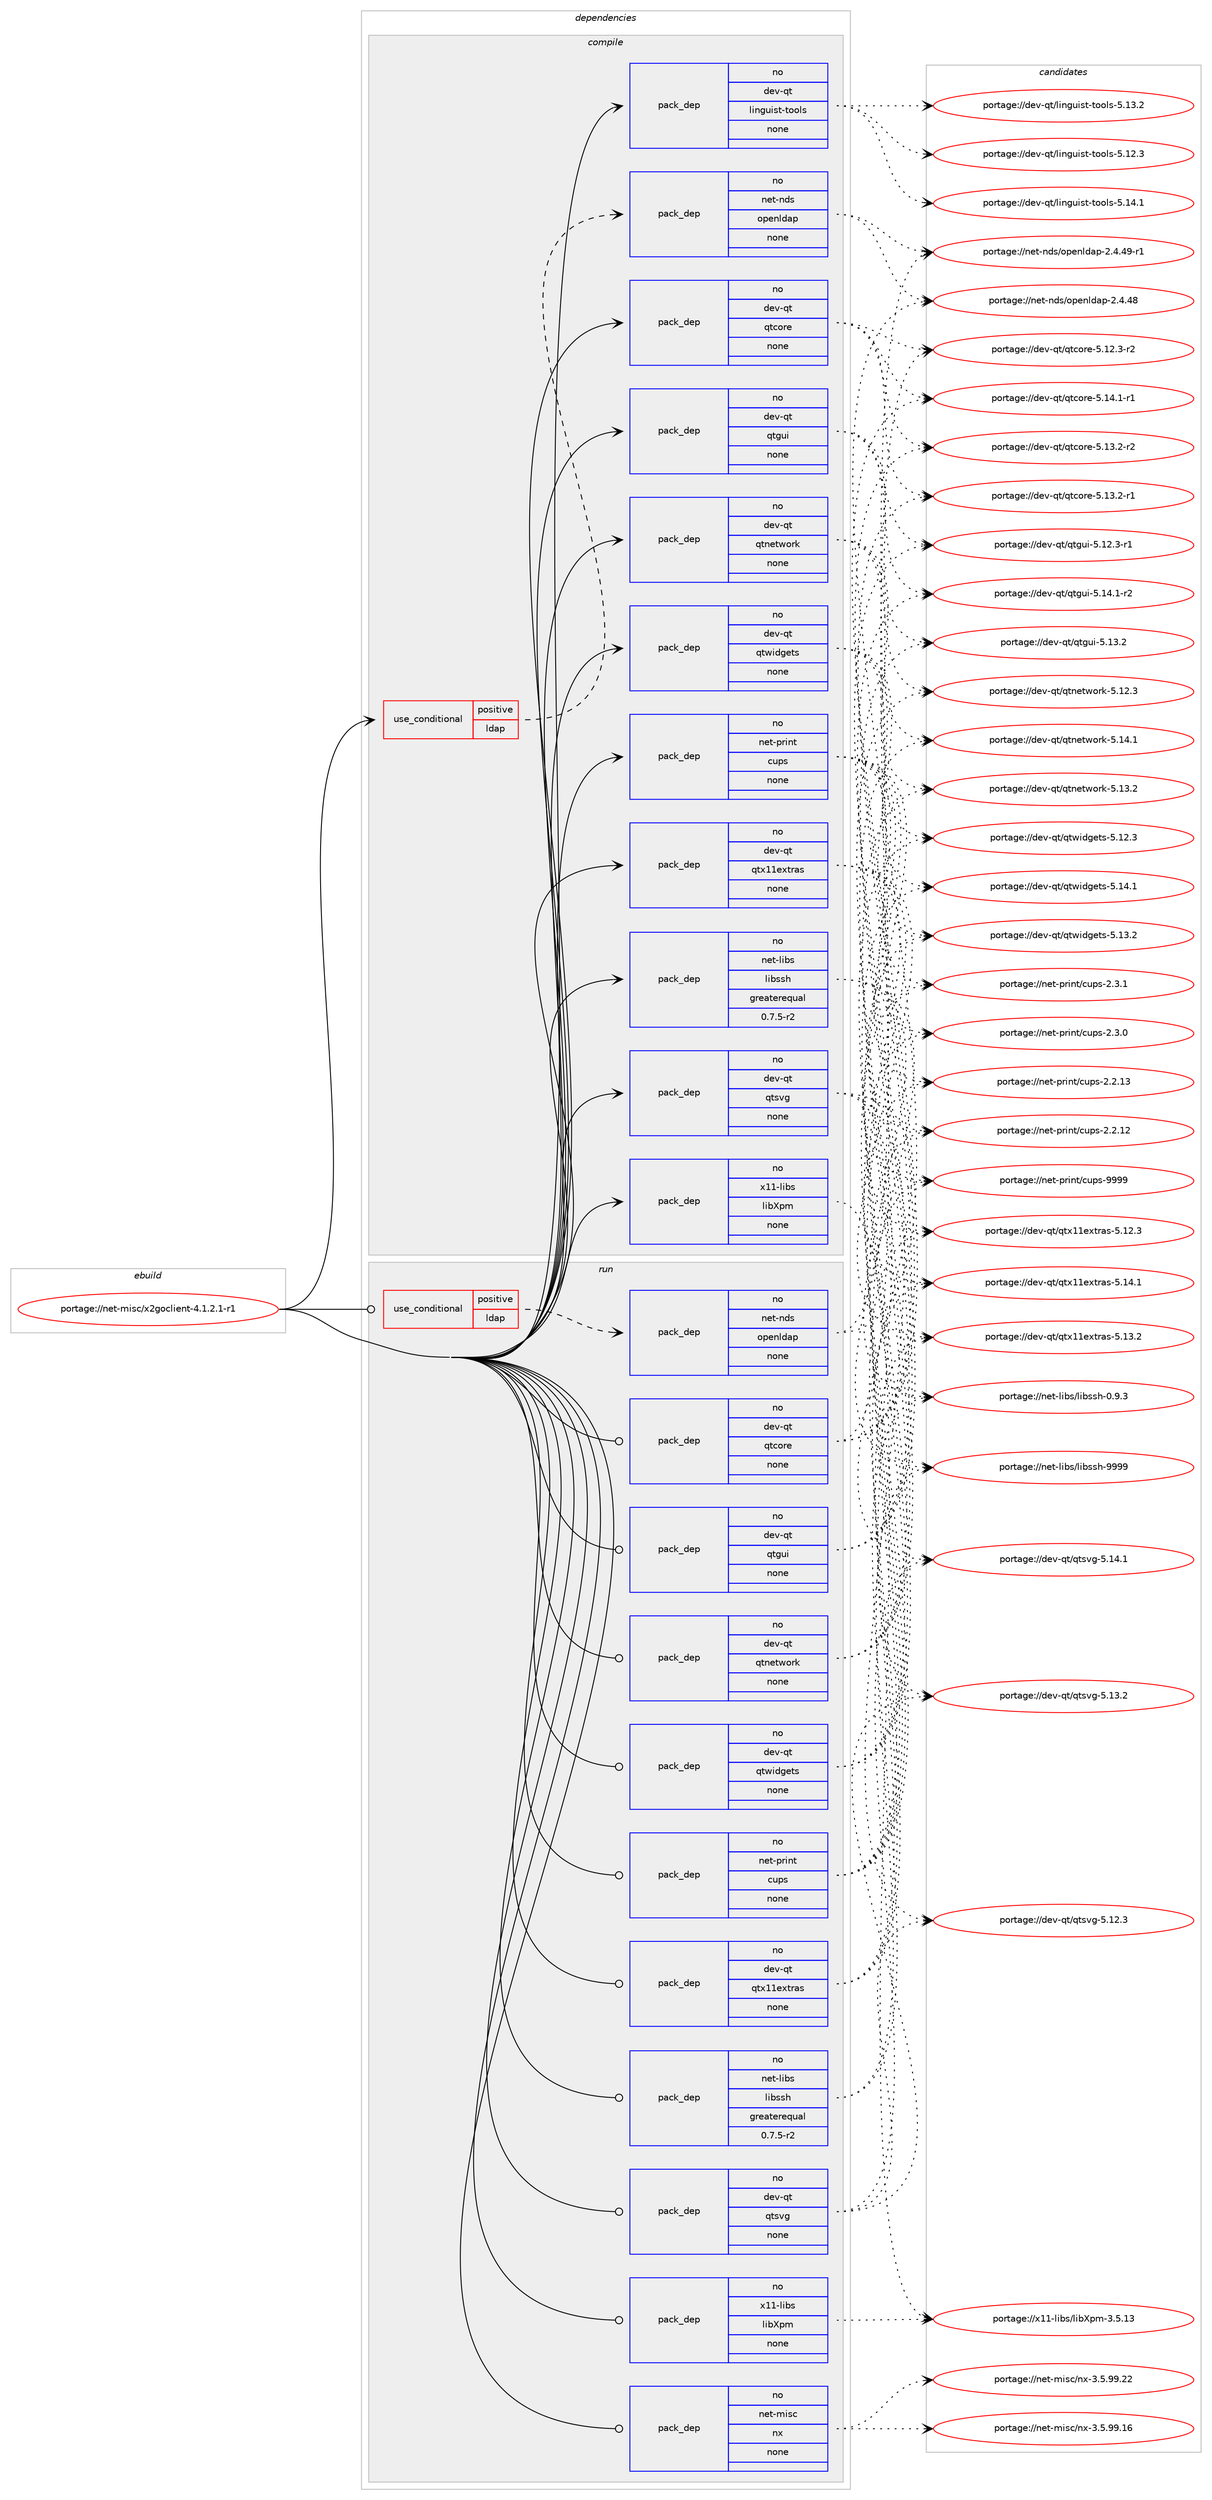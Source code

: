 digraph prolog {

# *************
# Graph options
# *************

newrank=true;
concentrate=true;
compound=true;
graph [rankdir=LR,fontname=Helvetica,fontsize=10,ranksep=1.5];#, ranksep=2.5, nodesep=0.2];
edge  [arrowhead=vee];
node  [fontname=Helvetica,fontsize=10];

# **********
# The ebuild
# **********

subgraph cluster_leftcol {
color=gray;
rank=same;
label=<<i>ebuild</i>>;
id [label="portage://net-misc/x2goclient-4.1.2.1-r1", color=red, width=4, href="../net-misc/x2goclient-4.1.2.1-r1.svg"];
}

# ****************
# The dependencies
# ****************

subgraph cluster_midcol {
color=gray;
label=<<i>dependencies</i>>;
subgraph cluster_compile {
fillcolor="#eeeeee";
style=filled;
label=<<i>compile</i>>;
subgraph cond24537 {
dependency120243 [label=<<TABLE BORDER="0" CELLBORDER="1" CELLSPACING="0" CELLPADDING="4"><TR><TD ROWSPAN="3" CELLPADDING="10">use_conditional</TD></TR><TR><TD>positive</TD></TR><TR><TD>ldap</TD></TR></TABLE>>, shape=none, color=red];
subgraph pack93715 {
dependency120244 [label=<<TABLE BORDER="0" CELLBORDER="1" CELLSPACING="0" CELLPADDING="4" WIDTH="220"><TR><TD ROWSPAN="6" CELLPADDING="30">pack_dep</TD></TR><TR><TD WIDTH="110">no</TD></TR><TR><TD>net-nds</TD></TR><TR><TD>openldap</TD></TR><TR><TD>none</TD></TR><TR><TD></TD></TR></TABLE>>, shape=none, color=blue];
}
dependency120243:e -> dependency120244:w [weight=20,style="dashed",arrowhead="vee"];
}
id:e -> dependency120243:w [weight=20,style="solid",arrowhead="vee"];
subgraph pack93716 {
dependency120245 [label=<<TABLE BORDER="0" CELLBORDER="1" CELLSPACING="0" CELLPADDING="4" WIDTH="220"><TR><TD ROWSPAN="6" CELLPADDING="30">pack_dep</TD></TR><TR><TD WIDTH="110">no</TD></TR><TR><TD>dev-qt</TD></TR><TR><TD>linguist-tools</TD></TR><TR><TD>none</TD></TR><TR><TD></TD></TR></TABLE>>, shape=none, color=blue];
}
id:e -> dependency120245:w [weight=20,style="solid",arrowhead="vee"];
subgraph pack93717 {
dependency120246 [label=<<TABLE BORDER="0" CELLBORDER="1" CELLSPACING="0" CELLPADDING="4" WIDTH="220"><TR><TD ROWSPAN="6" CELLPADDING="30">pack_dep</TD></TR><TR><TD WIDTH="110">no</TD></TR><TR><TD>dev-qt</TD></TR><TR><TD>qtcore</TD></TR><TR><TD>none</TD></TR><TR><TD></TD></TR></TABLE>>, shape=none, color=blue];
}
id:e -> dependency120246:w [weight=20,style="solid",arrowhead="vee"];
subgraph pack93718 {
dependency120247 [label=<<TABLE BORDER="0" CELLBORDER="1" CELLSPACING="0" CELLPADDING="4" WIDTH="220"><TR><TD ROWSPAN="6" CELLPADDING="30">pack_dep</TD></TR><TR><TD WIDTH="110">no</TD></TR><TR><TD>dev-qt</TD></TR><TR><TD>qtgui</TD></TR><TR><TD>none</TD></TR><TR><TD></TD></TR></TABLE>>, shape=none, color=blue];
}
id:e -> dependency120247:w [weight=20,style="solid",arrowhead="vee"];
subgraph pack93719 {
dependency120248 [label=<<TABLE BORDER="0" CELLBORDER="1" CELLSPACING="0" CELLPADDING="4" WIDTH="220"><TR><TD ROWSPAN="6" CELLPADDING="30">pack_dep</TD></TR><TR><TD WIDTH="110">no</TD></TR><TR><TD>dev-qt</TD></TR><TR><TD>qtnetwork</TD></TR><TR><TD>none</TD></TR><TR><TD></TD></TR></TABLE>>, shape=none, color=blue];
}
id:e -> dependency120248:w [weight=20,style="solid",arrowhead="vee"];
subgraph pack93720 {
dependency120249 [label=<<TABLE BORDER="0" CELLBORDER="1" CELLSPACING="0" CELLPADDING="4" WIDTH="220"><TR><TD ROWSPAN="6" CELLPADDING="30">pack_dep</TD></TR><TR><TD WIDTH="110">no</TD></TR><TR><TD>dev-qt</TD></TR><TR><TD>qtsvg</TD></TR><TR><TD>none</TD></TR><TR><TD></TD></TR></TABLE>>, shape=none, color=blue];
}
id:e -> dependency120249:w [weight=20,style="solid",arrowhead="vee"];
subgraph pack93721 {
dependency120250 [label=<<TABLE BORDER="0" CELLBORDER="1" CELLSPACING="0" CELLPADDING="4" WIDTH="220"><TR><TD ROWSPAN="6" CELLPADDING="30">pack_dep</TD></TR><TR><TD WIDTH="110">no</TD></TR><TR><TD>dev-qt</TD></TR><TR><TD>qtwidgets</TD></TR><TR><TD>none</TD></TR><TR><TD></TD></TR></TABLE>>, shape=none, color=blue];
}
id:e -> dependency120250:w [weight=20,style="solid",arrowhead="vee"];
subgraph pack93722 {
dependency120251 [label=<<TABLE BORDER="0" CELLBORDER="1" CELLSPACING="0" CELLPADDING="4" WIDTH="220"><TR><TD ROWSPAN="6" CELLPADDING="30">pack_dep</TD></TR><TR><TD WIDTH="110">no</TD></TR><TR><TD>dev-qt</TD></TR><TR><TD>qtx11extras</TD></TR><TR><TD>none</TD></TR><TR><TD></TD></TR></TABLE>>, shape=none, color=blue];
}
id:e -> dependency120251:w [weight=20,style="solid",arrowhead="vee"];
subgraph pack93723 {
dependency120252 [label=<<TABLE BORDER="0" CELLBORDER="1" CELLSPACING="0" CELLPADDING="4" WIDTH="220"><TR><TD ROWSPAN="6" CELLPADDING="30">pack_dep</TD></TR><TR><TD WIDTH="110">no</TD></TR><TR><TD>net-libs</TD></TR><TR><TD>libssh</TD></TR><TR><TD>greaterequal</TD></TR><TR><TD>0.7.5-r2</TD></TR></TABLE>>, shape=none, color=blue];
}
id:e -> dependency120252:w [weight=20,style="solid",arrowhead="vee"];
subgraph pack93724 {
dependency120253 [label=<<TABLE BORDER="0" CELLBORDER="1" CELLSPACING="0" CELLPADDING="4" WIDTH="220"><TR><TD ROWSPAN="6" CELLPADDING="30">pack_dep</TD></TR><TR><TD WIDTH="110">no</TD></TR><TR><TD>net-print</TD></TR><TR><TD>cups</TD></TR><TR><TD>none</TD></TR><TR><TD></TD></TR></TABLE>>, shape=none, color=blue];
}
id:e -> dependency120253:w [weight=20,style="solid",arrowhead="vee"];
subgraph pack93725 {
dependency120254 [label=<<TABLE BORDER="0" CELLBORDER="1" CELLSPACING="0" CELLPADDING="4" WIDTH="220"><TR><TD ROWSPAN="6" CELLPADDING="30">pack_dep</TD></TR><TR><TD WIDTH="110">no</TD></TR><TR><TD>x11-libs</TD></TR><TR><TD>libXpm</TD></TR><TR><TD>none</TD></TR><TR><TD></TD></TR></TABLE>>, shape=none, color=blue];
}
id:e -> dependency120254:w [weight=20,style="solid",arrowhead="vee"];
}
subgraph cluster_compileandrun {
fillcolor="#eeeeee";
style=filled;
label=<<i>compile and run</i>>;
}
subgraph cluster_run {
fillcolor="#eeeeee";
style=filled;
label=<<i>run</i>>;
subgraph cond24538 {
dependency120255 [label=<<TABLE BORDER="0" CELLBORDER="1" CELLSPACING="0" CELLPADDING="4"><TR><TD ROWSPAN="3" CELLPADDING="10">use_conditional</TD></TR><TR><TD>positive</TD></TR><TR><TD>ldap</TD></TR></TABLE>>, shape=none, color=red];
subgraph pack93726 {
dependency120256 [label=<<TABLE BORDER="0" CELLBORDER="1" CELLSPACING="0" CELLPADDING="4" WIDTH="220"><TR><TD ROWSPAN="6" CELLPADDING="30">pack_dep</TD></TR><TR><TD WIDTH="110">no</TD></TR><TR><TD>net-nds</TD></TR><TR><TD>openldap</TD></TR><TR><TD>none</TD></TR><TR><TD></TD></TR></TABLE>>, shape=none, color=blue];
}
dependency120255:e -> dependency120256:w [weight=20,style="dashed",arrowhead="vee"];
}
id:e -> dependency120255:w [weight=20,style="solid",arrowhead="odot"];
subgraph pack93727 {
dependency120257 [label=<<TABLE BORDER="0" CELLBORDER="1" CELLSPACING="0" CELLPADDING="4" WIDTH="220"><TR><TD ROWSPAN="6" CELLPADDING="30">pack_dep</TD></TR><TR><TD WIDTH="110">no</TD></TR><TR><TD>dev-qt</TD></TR><TR><TD>qtcore</TD></TR><TR><TD>none</TD></TR><TR><TD></TD></TR></TABLE>>, shape=none, color=blue];
}
id:e -> dependency120257:w [weight=20,style="solid",arrowhead="odot"];
subgraph pack93728 {
dependency120258 [label=<<TABLE BORDER="0" CELLBORDER="1" CELLSPACING="0" CELLPADDING="4" WIDTH="220"><TR><TD ROWSPAN="6" CELLPADDING="30">pack_dep</TD></TR><TR><TD WIDTH="110">no</TD></TR><TR><TD>dev-qt</TD></TR><TR><TD>qtgui</TD></TR><TR><TD>none</TD></TR><TR><TD></TD></TR></TABLE>>, shape=none, color=blue];
}
id:e -> dependency120258:w [weight=20,style="solid",arrowhead="odot"];
subgraph pack93729 {
dependency120259 [label=<<TABLE BORDER="0" CELLBORDER="1" CELLSPACING="0" CELLPADDING="4" WIDTH="220"><TR><TD ROWSPAN="6" CELLPADDING="30">pack_dep</TD></TR><TR><TD WIDTH="110">no</TD></TR><TR><TD>dev-qt</TD></TR><TR><TD>qtnetwork</TD></TR><TR><TD>none</TD></TR><TR><TD></TD></TR></TABLE>>, shape=none, color=blue];
}
id:e -> dependency120259:w [weight=20,style="solid",arrowhead="odot"];
subgraph pack93730 {
dependency120260 [label=<<TABLE BORDER="0" CELLBORDER="1" CELLSPACING="0" CELLPADDING="4" WIDTH="220"><TR><TD ROWSPAN="6" CELLPADDING="30">pack_dep</TD></TR><TR><TD WIDTH="110">no</TD></TR><TR><TD>dev-qt</TD></TR><TR><TD>qtsvg</TD></TR><TR><TD>none</TD></TR><TR><TD></TD></TR></TABLE>>, shape=none, color=blue];
}
id:e -> dependency120260:w [weight=20,style="solid",arrowhead="odot"];
subgraph pack93731 {
dependency120261 [label=<<TABLE BORDER="0" CELLBORDER="1" CELLSPACING="0" CELLPADDING="4" WIDTH="220"><TR><TD ROWSPAN="6" CELLPADDING="30">pack_dep</TD></TR><TR><TD WIDTH="110">no</TD></TR><TR><TD>dev-qt</TD></TR><TR><TD>qtwidgets</TD></TR><TR><TD>none</TD></TR><TR><TD></TD></TR></TABLE>>, shape=none, color=blue];
}
id:e -> dependency120261:w [weight=20,style="solid",arrowhead="odot"];
subgraph pack93732 {
dependency120262 [label=<<TABLE BORDER="0" CELLBORDER="1" CELLSPACING="0" CELLPADDING="4" WIDTH="220"><TR><TD ROWSPAN="6" CELLPADDING="30">pack_dep</TD></TR><TR><TD WIDTH="110">no</TD></TR><TR><TD>dev-qt</TD></TR><TR><TD>qtx11extras</TD></TR><TR><TD>none</TD></TR><TR><TD></TD></TR></TABLE>>, shape=none, color=blue];
}
id:e -> dependency120262:w [weight=20,style="solid",arrowhead="odot"];
subgraph pack93733 {
dependency120263 [label=<<TABLE BORDER="0" CELLBORDER="1" CELLSPACING="0" CELLPADDING="4" WIDTH="220"><TR><TD ROWSPAN="6" CELLPADDING="30">pack_dep</TD></TR><TR><TD WIDTH="110">no</TD></TR><TR><TD>net-libs</TD></TR><TR><TD>libssh</TD></TR><TR><TD>greaterequal</TD></TR><TR><TD>0.7.5-r2</TD></TR></TABLE>>, shape=none, color=blue];
}
id:e -> dependency120263:w [weight=20,style="solid",arrowhead="odot"];
subgraph pack93734 {
dependency120264 [label=<<TABLE BORDER="0" CELLBORDER="1" CELLSPACING="0" CELLPADDING="4" WIDTH="220"><TR><TD ROWSPAN="6" CELLPADDING="30">pack_dep</TD></TR><TR><TD WIDTH="110">no</TD></TR><TR><TD>net-misc</TD></TR><TR><TD>nx</TD></TR><TR><TD>none</TD></TR><TR><TD></TD></TR></TABLE>>, shape=none, color=blue];
}
id:e -> dependency120264:w [weight=20,style="solid",arrowhead="odot"];
subgraph pack93735 {
dependency120265 [label=<<TABLE BORDER="0" CELLBORDER="1" CELLSPACING="0" CELLPADDING="4" WIDTH="220"><TR><TD ROWSPAN="6" CELLPADDING="30">pack_dep</TD></TR><TR><TD WIDTH="110">no</TD></TR><TR><TD>net-print</TD></TR><TR><TD>cups</TD></TR><TR><TD>none</TD></TR><TR><TD></TD></TR></TABLE>>, shape=none, color=blue];
}
id:e -> dependency120265:w [weight=20,style="solid",arrowhead="odot"];
subgraph pack93736 {
dependency120266 [label=<<TABLE BORDER="0" CELLBORDER="1" CELLSPACING="0" CELLPADDING="4" WIDTH="220"><TR><TD ROWSPAN="6" CELLPADDING="30">pack_dep</TD></TR><TR><TD WIDTH="110">no</TD></TR><TR><TD>x11-libs</TD></TR><TR><TD>libXpm</TD></TR><TR><TD>none</TD></TR><TR><TD></TD></TR></TABLE>>, shape=none, color=blue];
}
id:e -> dependency120266:w [weight=20,style="solid",arrowhead="odot"];
}
}

# **************
# The candidates
# **************

subgraph cluster_choices {
rank=same;
color=gray;
label=<<i>candidates</i>>;

subgraph choice93715 {
color=black;
nodesep=1;
choice110101116451101001154711111210111010810097112455046524652574511449 [label="portage://net-nds/openldap-2.4.49-r1", color=red, width=4,href="../net-nds/openldap-2.4.49-r1.svg"];
choice11010111645110100115471111121011101081009711245504652465256 [label="portage://net-nds/openldap-2.4.48", color=red, width=4,href="../net-nds/openldap-2.4.48.svg"];
dependency120244:e -> choice110101116451101001154711111210111010810097112455046524652574511449:w [style=dotted,weight="100"];
dependency120244:e -> choice11010111645110100115471111121011101081009711245504652465256:w [style=dotted,weight="100"];
}
subgraph choice93716 {
color=black;
nodesep=1;
choice10010111845113116471081051101031171051151164511611111110811545534649524649 [label="portage://dev-qt/linguist-tools-5.14.1", color=red, width=4,href="../dev-qt/linguist-tools-5.14.1.svg"];
choice10010111845113116471081051101031171051151164511611111110811545534649514650 [label="portage://dev-qt/linguist-tools-5.13.2", color=red, width=4,href="../dev-qt/linguist-tools-5.13.2.svg"];
choice10010111845113116471081051101031171051151164511611111110811545534649504651 [label="portage://dev-qt/linguist-tools-5.12.3", color=red, width=4,href="../dev-qt/linguist-tools-5.12.3.svg"];
dependency120245:e -> choice10010111845113116471081051101031171051151164511611111110811545534649524649:w [style=dotted,weight="100"];
dependency120245:e -> choice10010111845113116471081051101031171051151164511611111110811545534649514650:w [style=dotted,weight="100"];
dependency120245:e -> choice10010111845113116471081051101031171051151164511611111110811545534649504651:w [style=dotted,weight="100"];
}
subgraph choice93717 {
color=black;
nodesep=1;
choice100101118451131164711311699111114101455346495246494511449 [label="portage://dev-qt/qtcore-5.14.1-r1", color=red, width=4,href="../dev-qt/qtcore-5.14.1-r1.svg"];
choice100101118451131164711311699111114101455346495146504511450 [label="portage://dev-qt/qtcore-5.13.2-r2", color=red, width=4,href="../dev-qt/qtcore-5.13.2-r2.svg"];
choice100101118451131164711311699111114101455346495146504511449 [label="portage://dev-qt/qtcore-5.13.2-r1", color=red, width=4,href="../dev-qt/qtcore-5.13.2-r1.svg"];
choice100101118451131164711311699111114101455346495046514511450 [label="portage://dev-qt/qtcore-5.12.3-r2", color=red, width=4,href="../dev-qt/qtcore-5.12.3-r2.svg"];
dependency120246:e -> choice100101118451131164711311699111114101455346495246494511449:w [style=dotted,weight="100"];
dependency120246:e -> choice100101118451131164711311699111114101455346495146504511450:w [style=dotted,weight="100"];
dependency120246:e -> choice100101118451131164711311699111114101455346495146504511449:w [style=dotted,weight="100"];
dependency120246:e -> choice100101118451131164711311699111114101455346495046514511450:w [style=dotted,weight="100"];
}
subgraph choice93718 {
color=black;
nodesep=1;
choice1001011184511311647113116103117105455346495246494511450 [label="portage://dev-qt/qtgui-5.14.1-r2", color=red, width=4,href="../dev-qt/qtgui-5.14.1-r2.svg"];
choice100101118451131164711311610311710545534649514650 [label="portage://dev-qt/qtgui-5.13.2", color=red, width=4,href="../dev-qt/qtgui-5.13.2.svg"];
choice1001011184511311647113116103117105455346495046514511449 [label="portage://dev-qt/qtgui-5.12.3-r1", color=red, width=4,href="../dev-qt/qtgui-5.12.3-r1.svg"];
dependency120247:e -> choice1001011184511311647113116103117105455346495246494511450:w [style=dotted,weight="100"];
dependency120247:e -> choice100101118451131164711311610311710545534649514650:w [style=dotted,weight="100"];
dependency120247:e -> choice1001011184511311647113116103117105455346495046514511449:w [style=dotted,weight="100"];
}
subgraph choice93719 {
color=black;
nodesep=1;
choice100101118451131164711311611010111611911111410745534649524649 [label="portage://dev-qt/qtnetwork-5.14.1", color=red, width=4,href="../dev-qt/qtnetwork-5.14.1.svg"];
choice100101118451131164711311611010111611911111410745534649514650 [label="portage://dev-qt/qtnetwork-5.13.2", color=red, width=4,href="../dev-qt/qtnetwork-5.13.2.svg"];
choice100101118451131164711311611010111611911111410745534649504651 [label="portage://dev-qt/qtnetwork-5.12.3", color=red, width=4,href="../dev-qt/qtnetwork-5.12.3.svg"];
dependency120248:e -> choice100101118451131164711311611010111611911111410745534649524649:w [style=dotted,weight="100"];
dependency120248:e -> choice100101118451131164711311611010111611911111410745534649514650:w [style=dotted,weight="100"];
dependency120248:e -> choice100101118451131164711311611010111611911111410745534649504651:w [style=dotted,weight="100"];
}
subgraph choice93720 {
color=black;
nodesep=1;
choice100101118451131164711311611511810345534649524649 [label="portage://dev-qt/qtsvg-5.14.1", color=red, width=4,href="../dev-qt/qtsvg-5.14.1.svg"];
choice100101118451131164711311611511810345534649514650 [label="portage://dev-qt/qtsvg-5.13.2", color=red, width=4,href="../dev-qt/qtsvg-5.13.2.svg"];
choice100101118451131164711311611511810345534649504651 [label="portage://dev-qt/qtsvg-5.12.3", color=red, width=4,href="../dev-qt/qtsvg-5.12.3.svg"];
dependency120249:e -> choice100101118451131164711311611511810345534649524649:w [style=dotted,weight="100"];
dependency120249:e -> choice100101118451131164711311611511810345534649514650:w [style=dotted,weight="100"];
dependency120249:e -> choice100101118451131164711311611511810345534649504651:w [style=dotted,weight="100"];
}
subgraph choice93721 {
color=black;
nodesep=1;
choice100101118451131164711311611910510010310111611545534649524649 [label="portage://dev-qt/qtwidgets-5.14.1", color=red, width=4,href="../dev-qt/qtwidgets-5.14.1.svg"];
choice100101118451131164711311611910510010310111611545534649514650 [label="portage://dev-qt/qtwidgets-5.13.2", color=red, width=4,href="../dev-qt/qtwidgets-5.13.2.svg"];
choice100101118451131164711311611910510010310111611545534649504651 [label="portage://dev-qt/qtwidgets-5.12.3", color=red, width=4,href="../dev-qt/qtwidgets-5.12.3.svg"];
dependency120250:e -> choice100101118451131164711311611910510010310111611545534649524649:w [style=dotted,weight="100"];
dependency120250:e -> choice100101118451131164711311611910510010310111611545534649514650:w [style=dotted,weight="100"];
dependency120250:e -> choice100101118451131164711311611910510010310111611545534649504651:w [style=dotted,weight="100"];
}
subgraph choice93722 {
color=black;
nodesep=1;
choice100101118451131164711311612049491011201161149711545534649524649 [label="portage://dev-qt/qtx11extras-5.14.1", color=red, width=4,href="../dev-qt/qtx11extras-5.14.1.svg"];
choice100101118451131164711311612049491011201161149711545534649514650 [label="portage://dev-qt/qtx11extras-5.13.2", color=red, width=4,href="../dev-qt/qtx11extras-5.13.2.svg"];
choice100101118451131164711311612049491011201161149711545534649504651 [label="portage://dev-qt/qtx11extras-5.12.3", color=red, width=4,href="../dev-qt/qtx11extras-5.12.3.svg"];
dependency120251:e -> choice100101118451131164711311612049491011201161149711545534649524649:w [style=dotted,weight="100"];
dependency120251:e -> choice100101118451131164711311612049491011201161149711545534649514650:w [style=dotted,weight="100"];
dependency120251:e -> choice100101118451131164711311612049491011201161149711545534649504651:w [style=dotted,weight="100"];
}
subgraph choice93723 {
color=black;
nodesep=1;
choice110101116451081059811547108105981151151044557575757 [label="portage://net-libs/libssh-9999", color=red, width=4,href="../net-libs/libssh-9999.svg"];
choice11010111645108105981154710810598115115104454846574651 [label="portage://net-libs/libssh-0.9.3", color=red, width=4,href="../net-libs/libssh-0.9.3.svg"];
dependency120252:e -> choice110101116451081059811547108105981151151044557575757:w [style=dotted,weight="100"];
dependency120252:e -> choice11010111645108105981154710810598115115104454846574651:w [style=dotted,weight="100"];
}
subgraph choice93724 {
color=black;
nodesep=1;
choice1101011164511211410511011647991171121154557575757 [label="portage://net-print/cups-9999", color=red, width=4,href="../net-print/cups-9999.svg"];
choice110101116451121141051101164799117112115455046514649 [label="portage://net-print/cups-2.3.1", color=red, width=4,href="../net-print/cups-2.3.1.svg"];
choice110101116451121141051101164799117112115455046514648 [label="portage://net-print/cups-2.3.0", color=red, width=4,href="../net-print/cups-2.3.0.svg"];
choice11010111645112114105110116479911711211545504650464951 [label="portage://net-print/cups-2.2.13", color=red, width=4,href="../net-print/cups-2.2.13.svg"];
choice11010111645112114105110116479911711211545504650464950 [label="portage://net-print/cups-2.2.12", color=red, width=4,href="../net-print/cups-2.2.12.svg"];
dependency120253:e -> choice1101011164511211410511011647991171121154557575757:w [style=dotted,weight="100"];
dependency120253:e -> choice110101116451121141051101164799117112115455046514649:w [style=dotted,weight="100"];
dependency120253:e -> choice110101116451121141051101164799117112115455046514648:w [style=dotted,weight="100"];
dependency120253:e -> choice11010111645112114105110116479911711211545504650464951:w [style=dotted,weight="100"];
dependency120253:e -> choice11010111645112114105110116479911711211545504650464950:w [style=dotted,weight="100"];
}
subgraph choice93725 {
color=black;
nodesep=1;
choice1204949451081059811547108105988811210945514653464951 [label="portage://x11-libs/libXpm-3.5.13", color=red, width=4,href="../x11-libs/libXpm-3.5.13.svg"];
dependency120254:e -> choice1204949451081059811547108105988811210945514653464951:w [style=dotted,weight="100"];
}
subgraph choice93726 {
color=black;
nodesep=1;
choice110101116451101001154711111210111010810097112455046524652574511449 [label="portage://net-nds/openldap-2.4.49-r1", color=red, width=4,href="../net-nds/openldap-2.4.49-r1.svg"];
choice11010111645110100115471111121011101081009711245504652465256 [label="portage://net-nds/openldap-2.4.48", color=red, width=4,href="../net-nds/openldap-2.4.48.svg"];
dependency120256:e -> choice110101116451101001154711111210111010810097112455046524652574511449:w [style=dotted,weight="100"];
dependency120256:e -> choice11010111645110100115471111121011101081009711245504652465256:w [style=dotted,weight="100"];
}
subgraph choice93727 {
color=black;
nodesep=1;
choice100101118451131164711311699111114101455346495246494511449 [label="portage://dev-qt/qtcore-5.14.1-r1", color=red, width=4,href="../dev-qt/qtcore-5.14.1-r1.svg"];
choice100101118451131164711311699111114101455346495146504511450 [label="portage://dev-qt/qtcore-5.13.2-r2", color=red, width=4,href="../dev-qt/qtcore-5.13.2-r2.svg"];
choice100101118451131164711311699111114101455346495146504511449 [label="portage://dev-qt/qtcore-5.13.2-r1", color=red, width=4,href="../dev-qt/qtcore-5.13.2-r1.svg"];
choice100101118451131164711311699111114101455346495046514511450 [label="portage://dev-qt/qtcore-5.12.3-r2", color=red, width=4,href="../dev-qt/qtcore-5.12.3-r2.svg"];
dependency120257:e -> choice100101118451131164711311699111114101455346495246494511449:w [style=dotted,weight="100"];
dependency120257:e -> choice100101118451131164711311699111114101455346495146504511450:w [style=dotted,weight="100"];
dependency120257:e -> choice100101118451131164711311699111114101455346495146504511449:w [style=dotted,weight="100"];
dependency120257:e -> choice100101118451131164711311699111114101455346495046514511450:w [style=dotted,weight="100"];
}
subgraph choice93728 {
color=black;
nodesep=1;
choice1001011184511311647113116103117105455346495246494511450 [label="portage://dev-qt/qtgui-5.14.1-r2", color=red, width=4,href="../dev-qt/qtgui-5.14.1-r2.svg"];
choice100101118451131164711311610311710545534649514650 [label="portage://dev-qt/qtgui-5.13.2", color=red, width=4,href="../dev-qt/qtgui-5.13.2.svg"];
choice1001011184511311647113116103117105455346495046514511449 [label="portage://dev-qt/qtgui-5.12.3-r1", color=red, width=4,href="../dev-qt/qtgui-5.12.3-r1.svg"];
dependency120258:e -> choice1001011184511311647113116103117105455346495246494511450:w [style=dotted,weight="100"];
dependency120258:e -> choice100101118451131164711311610311710545534649514650:w [style=dotted,weight="100"];
dependency120258:e -> choice1001011184511311647113116103117105455346495046514511449:w [style=dotted,weight="100"];
}
subgraph choice93729 {
color=black;
nodesep=1;
choice100101118451131164711311611010111611911111410745534649524649 [label="portage://dev-qt/qtnetwork-5.14.1", color=red, width=4,href="../dev-qt/qtnetwork-5.14.1.svg"];
choice100101118451131164711311611010111611911111410745534649514650 [label="portage://dev-qt/qtnetwork-5.13.2", color=red, width=4,href="../dev-qt/qtnetwork-5.13.2.svg"];
choice100101118451131164711311611010111611911111410745534649504651 [label="portage://dev-qt/qtnetwork-5.12.3", color=red, width=4,href="../dev-qt/qtnetwork-5.12.3.svg"];
dependency120259:e -> choice100101118451131164711311611010111611911111410745534649524649:w [style=dotted,weight="100"];
dependency120259:e -> choice100101118451131164711311611010111611911111410745534649514650:w [style=dotted,weight="100"];
dependency120259:e -> choice100101118451131164711311611010111611911111410745534649504651:w [style=dotted,weight="100"];
}
subgraph choice93730 {
color=black;
nodesep=1;
choice100101118451131164711311611511810345534649524649 [label="portage://dev-qt/qtsvg-5.14.1", color=red, width=4,href="../dev-qt/qtsvg-5.14.1.svg"];
choice100101118451131164711311611511810345534649514650 [label="portage://dev-qt/qtsvg-5.13.2", color=red, width=4,href="../dev-qt/qtsvg-5.13.2.svg"];
choice100101118451131164711311611511810345534649504651 [label="portage://dev-qt/qtsvg-5.12.3", color=red, width=4,href="../dev-qt/qtsvg-5.12.3.svg"];
dependency120260:e -> choice100101118451131164711311611511810345534649524649:w [style=dotted,weight="100"];
dependency120260:e -> choice100101118451131164711311611511810345534649514650:w [style=dotted,weight="100"];
dependency120260:e -> choice100101118451131164711311611511810345534649504651:w [style=dotted,weight="100"];
}
subgraph choice93731 {
color=black;
nodesep=1;
choice100101118451131164711311611910510010310111611545534649524649 [label="portage://dev-qt/qtwidgets-5.14.1", color=red, width=4,href="../dev-qt/qtwidgets-5.14.1.svg"];
choice100101118451131164711311611910510010310111611545534649514650 [label="portage://dev-qt/qtwidgets-5.13.2", color=red, width=4,href="../dev-qt/qtwidgets-5.13.2.svg"];
choice100101118451131164711311611910510010310111611545534649504651 [label="portage://dev-qt/qtwidgets-5.12.3", color=red, width=4,href="../dev-qt/qtwidgets-5.12.3.svg"];
dependency120261:e -> choice100101118451131164711311611910510010310111611545534649524649:w [style=dotted,weight="100"];
dependency120261:e -> choice100101118451131164711311611910510010310111611545534649514650:w [style=dotted,weight="100"];
dependency120261:e -> choice100101118451131164711311611910510010310111611545534649504651:w [style=dotted,weight="100"];
}
subgraph choice93732 {
color=black;
nodesep=1;
choice100101118451131164711311612049491011201161149711545534649524649 [label="portage://dev-qt/qtx11extras-5.14.1", color=red, width=4,href="../dev-qt/qtx11extras-5.14.1.svg"];
choice100101118451131164711311612049491011201161149711545534649514650 [label="portage://dev-qt/qtx11extras-5.13.2", color=red, width=4,href="../dev-qt/qtx11extras-5.13.2.svg"];
choice100101118451131164711311612049491011201161149711545534649504651 [label="portage://dev-qt/qtx11extras-5.12.3", color=red, width=4,href="../dev-qt/qtx11extras-5.12.3.svg"];
dependency120262:e -> choice100101118451131164711311612049491011201161149711545534649524649:w [style=dotted,weight="100"];
dependency120262:e -> choice100101118451131164711311612049491011201161149711545534649514650:w [style=dotted,weight="100"];
dependency120262:e -> choice100101118451131164711311612049491011201161149711545534649504651:w [style=dotted,weight="100"];
}
subgraph choice93733 {
color=black;
nodesep=1;
choice110101116451081059811547108105981151151044557575757 [label="portage://net-libs/libssh-9999", color=red, width=4,href="../net-libs/libssh-9999.svg"];
choice11010111645108105981154710810598115115104454846574651 [label="portage://net-libs/libssh-0.9.3", color=red, width=4,href="../net-libs/libssh-0.9.3.svg"];
dependency120263:e -> choice110101116451081059811547108105981151151044557575757:w [style=dotted,weight="100"];
dependency120263:e -> choice11010111645108105981154710810598115115104454846574651:w [style=dotted,weight="100"];
}
subgraph choice93734 {
color=black;
nodesep=1;
choice11010111645109105115994711012045514653465757465050 [label="portage://net-misc/nx-3.5.99.22", color=red, width=4,href="../net-misc/nx-3.5.99.22.svg"];
choice11010111645109105115994711012045514653465757464954 [label="portage://net-misc/nx-3.5.99.16", color=red, width=4,href="../net-misc/nx-3.5.99.16.svg"];
dependency120264:e -> choice11010111645109105115994711012045514653465757465050:w [style=dotted,weight="100"];
dependency120264:e -> choice11010111645109105115994711012045514653465757464954:w [style=dotted,weight="100"];
}
subgraph choice93735 {
color=black;
nodesep=1;
choice1101011164511211410511011647991171121154557575757 [label="portage://net-print/cups-9999", color=red, width=4,href="../net-print/cups-9999.svg"];
choice110101116451121141051101164799117112115455046514649 [label="portage://net-print/cups-2.3.1", color=red, width=4,href="../net-print/cups-2.3.1.svg"];
choice110101116451121141051101164799117112115455046514648 [label="portage://net-print/cups-2.3.0", color=red, width=4,href="../net-print/cups-2.3.0.svg"];
choice11010111645112114105110116479911711211545504650464951 [label="portage://net-print/cups-2.2.13", color=red, width=4,href="../net-print/cups-2.2.13.svg"];
choice11010111645112114105110116479911711211545504650464950 [label="portage://net-print/cups-2.2.12", color=red, width=4,href="../net-print/cups-2.2.12.svg"];
dependency120265:e -> choice1101011164511211410511011647991171121154557575757:w [style=dotted,weight="100"];
dependency120265:e -> choice110101116451121141051101164799117112115455046514649:w [style=dotted,weight="100"];
dependency120265:e -> choice110101116451121141051101164799117112115455046514648:w [style=dotted,weight="100"];
dependency120265:e -> choice11010111645112114105110116479911711211545504650464951:w [style=dotted,weight="100"];
dependency120265:e -> choice11010111645112114105110116479911711211545504650464950:w [style=dotted,weight="100"];
}
subgraph choice93736 {
color=black;
nodesep=1;
choice1204949451081059811547108105988811210945514653464951 [label="portage://x11-libs/libXpm-3.5.13", color=red, width=4,href="../x11-libs/libXpm-3.5.13.svg"];
dependency120266:e -> choice1204949451081059811547108105988811210945514653464951:w [style=dotted,weight="100"];
}
}

}
